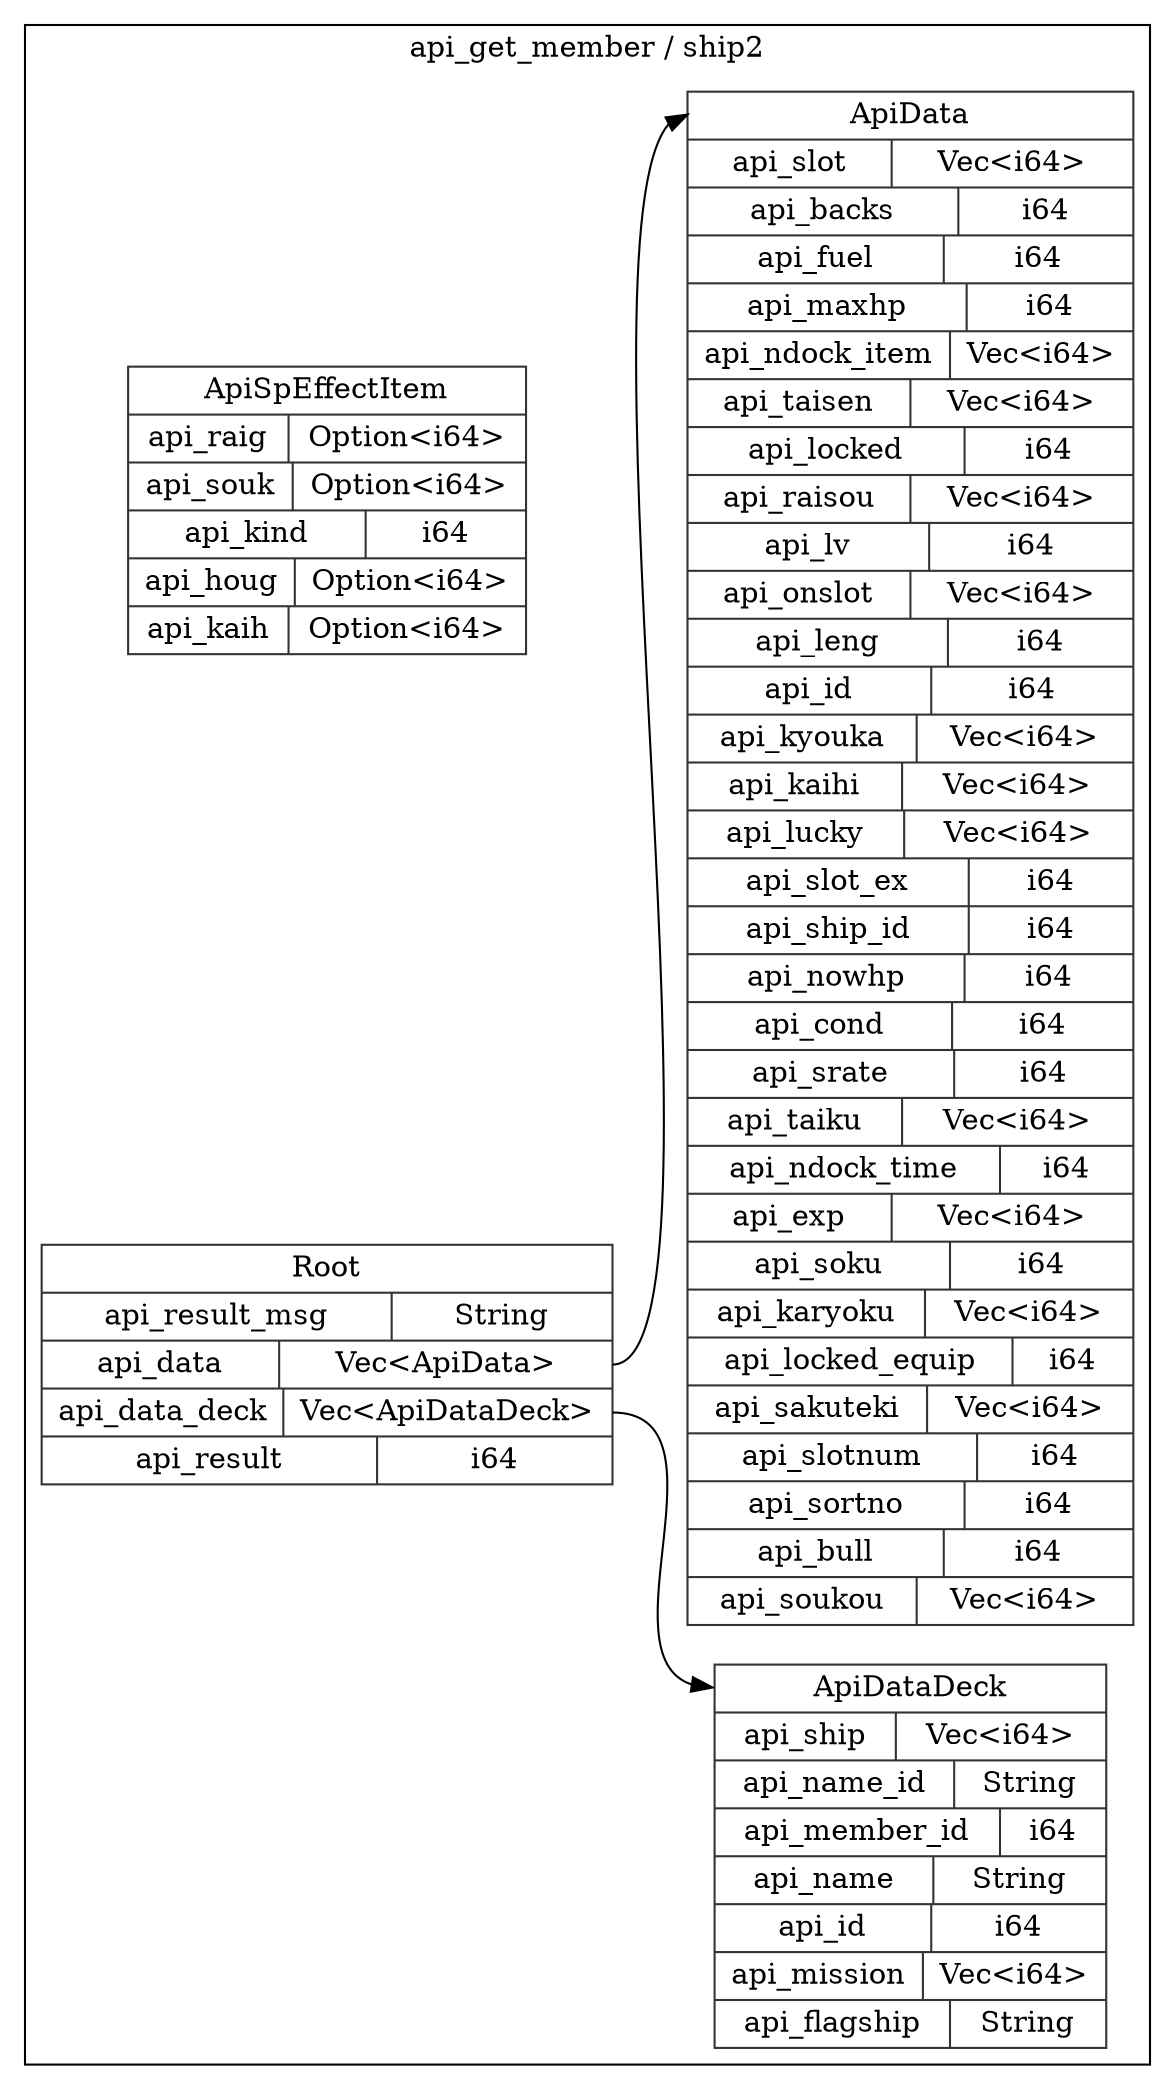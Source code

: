 digraph {
  rankdir=LR;
  subgraph cluster_0 {
    label="api_get_member / ship2";
    node [style="filled", color=white, style="solid", color=gray20];
    api_get_member__ship2__ApiDataDeck [label="<ApiDataDeck> ApiDataDeck  | { api_ship | <api_ship> Vec\<i64\> } | { api_name_id | <api_name_id> String } | { api_member_id | <api_member_id> i64 } | { api_name | <api_name> String } | { api_id | <api_id> i64 } | { api_mission | <api_mission> Vec\<i64\> } | { api_flagship | <api_flagship> String }", shape=record];
    api_get_member__ship2__ApiSpEffectItem [label="<ApiSpEffectItem> ApiSpEffectItem  | { api_raig | <api_raig> Option\<i64\> } | { api_souk | <api_souk> Option\<i64\> } | { api_kind | <api_kind> i64 } | { api_houg | <api_houg> Option\<i64\> } | { api_kaih | <api_kaih> Option\<i64\> }", shape=record];
    api_get_member__ship2__Root [label="<Root> Root  | { api_result_msg | <api_result_msg> String } | { api_data | <api_data> Vec\<ApiData\> } | { api_data_deck | <api_data_deck> Vec\<ApiDataDeck\> } | { api_result | <api_result> i64 }", shape=record];
    api_get_member__ship2__ApiData;
    api_get_member__ship2__Root:api_data:e -> api_get_member__ship2__ApiData:ApiData:w;
    api_get_member__ship2__Root:api_data_deck:e -> api_get_member__ship2__ApiDataDeck:ApiDataDeck:w;
    api_get_member__ship2__ApiData [label="<ApiData> ApiData  | { api_slot | <api_slot> Vec\<i64\> } | { api_backs | <api_backs> i64 } | { api_fuel | <api_fuel> i64 } | { api_maxhp | <api_maxhp> i64 } | { api_ndock_item | <api_ndock_item> Vec\<i64\> } | { api_taisen | <api_taisen> Vec\<i64\> } | { api_locked | <api_locked> i64 } | { api_raisou | <api_raisou> Vec\<i64\> } | { api_lv | <api_lv> i64 } | { api_onslot | <api_onslot> Vec\<i64\> } | { api_leng | <api_leng> i64 } | { api_id | <api_id> i64 } | { api_kyouka | <api_kyouka> Vec\<i64\> } | { api_kaihi | <api_kaihi> Vec\<i64\> } | { api_lucky | <api_lucky> Vec\<i64\> } | { api_slot_ex | <api_slot_ex> i64 } | { api_ship_id | <api_ship_id> i64 } | { api_nowhp | <api_nowhp> i64 } | { api_cond | <api_cond> i64 } | { api_srate | <api_srate> i64 } | { api_taiku | <api_taiku> Vec\<i64\> } | { api_ndock_time | <api_ndock_time> i64 } | { api_exp | <api_exp> Vec\<i64\> } | { api_soku | <api_soku> i64 } | { api_karyoku | <api_karyoku> Vec\<i64\> } | { api_locked_equip | <api_locked_equip> i64 } | { api_sakuteki | <api_sakuteki> Vec\<i64\> } | { api_slotnum | <api_slotnum> i64 } | { api_sortno | <api_sortno> i64 } | { api_bull | <api_bull> i64 } | { api_soukou | <api_soukou> Vec\<i64\> }", shape=record];
  }
}
